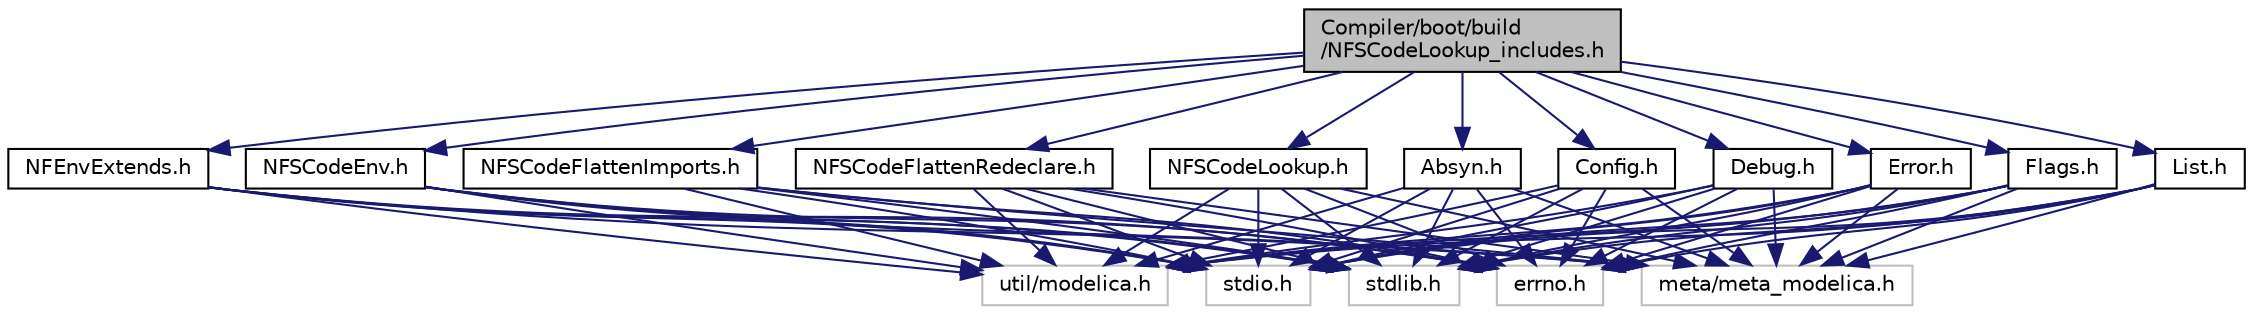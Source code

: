 digraph "Compiler/boot/build/NFSCodeLookup_includes.h"
{
  edge [fontname="Helvetica",fontsize="10",labelfontname="Helvetica",labelfontsize="10"];
  node [fontname="Helvetica",fontsize="10",shape=record];
  Node0 [label="Compiler/boot/build\l/NFSCodeLookup_includes.h",height=0.2,width=0.4,color="black", fillcolor="grey75", style="filled", fontcolor="black"];
  Node0 -> Node1 [color="midnightblue",fontsize="10",style="solid",fontname="Helvetica"];
  Node1 [label="Absyn.h",height=0.2,width=0.4,color="black", fillcolor="white", style="filled",URL="$dc/dbb/_absyn_8h.html"];
  Node1 -> Node2 [color="midnightblue",fontsize="10",style="solid",fontname="Helvetica"];
  Node2 [label="meta/meta_modelica.h",height=0.2,width=0.4,color="grey75", fillcolor="white", style="filled"];
  Node1 -> Node3 [color="midnightblue",fontsize="10",style="solid",fontname="Helvetica"];
  Node3 [label="util/modelica.h",height=0.2,width=0.4,color="grey75", fillcolor="white", style="filled"];
  Node1 -> Node4 [color="midnightblue",fontsize="10",style="solid",fontname="Helvetica"];
  Node4 [label="stdio.h",height=0.2,width=0.4,color="grey75", fillcolor="white", style="filled"];
  Node1 -> Node5 [color="midnightblue",fontsize="10",style="solid",fontname="Helvetica"];
  Node5 [label="stdlib.h",height=0.2,width=0.4,color="grey75", fillcolor="white", style="filled"];
  Node1 -> Node6 [color="midnightblue",fontsize="10",style="solid",fontname="Helvetica"];
  Node6 [label="errno.h",height=0.2,width=0.4,color="grey75", fillcolor="white", style="filled"];
  Node0 -> Node7 [color="midnightblue",fontsize="10",style="solid",fontname="Helvetica"];
  Node7 [label="Config.h",height=0.2,width=0.4,color="black", fillcolor="white", style="filled",URL="$d8/dc1/_compiler_2boot_2build_2config_8h.html"];
  Node7 -> Node2 [color="midnightblue",fontsize="10",style="solid",fontname="Helvetica"];
  Node7 -> Node3 [color="midnightblue",fontsize="10",style="solid",fontname="Helvetica"];
  Node7 -> Node4 [color="midnightblue",fontsize="10",style="solid",fontname="Helvetica"];
  Node7 -> Node5 [color="midnightblue",fontsize="10",style="solid",fontname="Helvetica"];
  Node7 -> Node6 [color="midnightblue",fontsize="10",style="solid",fontname="Helvetica"];
  Node0 -> Node8 [color="midnightblue",fontsize="10",style="solid",fontname="Helvetica"];
  Node8 [label="Debug.h",height=0.2,width=0.4,color="black", fillcolor="white", style="filled",URL="$d0/d4b/_debug_8h.html"];
  Node8 -> Node2 [color="midnightblue",fontsize="10",style="solid",fontname="Helvetica"];
  Node8 -> Node3 [color="midnightblue",fontsize="10",style="solid",fontname="Helvetica"];
  Node8 -> Node4 [color="midnightblue",fontsize="10",style="solid",fontname="Helvetica"];
  Node8 -> Node5 [color="midnightblue",fontsize="10",style="solid",fontname="Helvetica"];
  Node8 -> Node6 [color="midnightblue",fontsize="10",style="solid",fontname="Helvetica"];
  Node0 -> Node9 [color="midnightblue",fontsize="10",style="solid",fontname="Helvetica"];
  Node9 [label="Error.h",height=0.2,width=0.4,color="black", fillcolor="white", style="filled",URL="$df/d73/_error_8h.html"];
  Node9 -> Node2 [color="midnightblue",fontsize="10",style="solid",fontname="Helvetica"];
  Node9 -> Node3 [color="midnightblue",fontsize="10",style="solid",fontname="Helvetica"];
  Node9 -> Node4 [color="midnightblue",fontsize="10",style="solid",fontname="Helvetica"];
  Node9 -> Node5 [color="midnightblue",fontsize="10",style="solid",fontname="Helvetica"];
  Node9 -> Node6 [color="midnightblue",fontsize="10",style="solid",fontname="Helvetica"];
  Node0 -> Node10 [color="midnightblue",fontsize="10",style="solid",fontname="Helvetica"];
  Node10 [label="Flags.h",height=0.2,width=0.4,color="black", fillcolor="white", style="filled",URL="$dd/ded/_flags_8h.html"];
  Node10 -> Node2 [color="midnightblue",fontsize="10",style="solid",fontname="Helvetica"];
  Node10 -> Node3 [color="midnightblue",fontsize="10",style="solid",fontname="Helvetica"];
  Node10 -> Node4 [color="midnightblue",fontsize="10",style="solid",fontname="Helvetica"];
  Node10 -> Node5 [color="midnightblue",fontsize="10",style="solid",fontname="Helvetica"];
  Node10 -> Node6 [color="midnightblue",fontsize="10",style="solid",fontname="Helvetica"];
  Node0 -> Node11 [color="midnightblue",fontsize="10",style="solid",fontname="Helvetica"];
  Node11 [label="List.h",height=0.2,width=0.4,color="black", fillcolor="white", style="filled",URL="$d7/d97/_compiler_2boot_2build_2list_8h.html"];
  Node11 -> Node2 [color="midnightblue",fontsize="10",style="solid",fontname="Helvetica"];
  Node11 -> Node3 [color="midnightblue",fontsize="10",style="solid",fontname="Helvetica"];
  Node11 -> Node4 [color="midnightblue",fontsize="10",style="solid",fontname="Helvetica"];
  Node11 -> Node5 [color="midnightblue",fontsize="10",style="solid",fontname="Helvetica"];
  Node11 -> Node6 [color="midnightblue",fontsize="10",style="solid",fontname="Helvetica"];
  Node0 -> Node12 [color="midnightblue",fontsize="10",style="solid",fontname="Helvetica"];
  Node12 [label="NFEnvExtends.h",height=0.2,width=0.4,color="black", fillcolor="white", style="filled",URL="$df/d5f/_n_f_env_extends_8h.html"];
  Node12 -> Node2 [color="midnightblue",fontsize="10",style="solid",fontname="Helvetica"];
  Node12 -> Node3 [color="midnightblue",fontsize="10",style="solid",fontname="Helvetica"];
  Node12 -> Node4 [color="midnightblue",fontsize="10",style="solid",fontname="Helvetica"];
  Node12 -> Node5 [color="midnightblue",fontsize="10",style="solid",fontname="Helvetica"];
  Node12 -> Node6 [color="midnightblue",fontsize="10",style="solid",fontname="Helvetica"];
  Node0 -> Node13 [color="midnightblue",fontsize="10",style="solid",fontname="Helvetica"];
  Node13 [label="NFSCodeEnv.h",height=0.2,width=0.4,color="black", fillcolor="white", style="filled",URL="$d2/d0a/_n_f_s_code_env_8h.html"];
  Node13 -> Node2 [color="midnightblue",fontsize="10",style="solid",fontname="Helvetica"];
  Node13 -> Node3 [color="midnightblue",fontsize="10",style="solid",fontname="Helvetica"];
  Node13 -> Node4 [color="midnightblue",fontsize="10",style="solid",fontname="Helvetica"];
  Node13 -> Node5 [color="midnightblue",fontsize="10",style="solid",fontname="Helvetica"];
  Node13 -> Node6 [color="midnightblue",fontsize="10",style="solid",fontname="Helvetica"];
  Node0 -> Node14 [color="midnightblue",fontsize="10",style="solid",fontname="Helvetica"];
  Node14 [label="NFSCodeFlattenImports.h",height=0.2,width=0.4,color="black", fillcolor="white", style="filled",URL="$d8/db4/_n_f_s_code_flatten_imports_8h.html"];
  Node14 -> Node2 [color="midnightblue",fontsize="10",style="solid",fontname="Helvetica"];
  Node14 -> Node3 [color="midnightblue",fontsize="10",style="solid",fontname="Helvetica"];
  Node14 -> Node4 [color="midnightblue",fontsize="10",style="solid",fontname="Helvetica"];
  Node14 -> Node5 [color="midnightblue",fontsize="10",style="solid",fontname="Helvetica"];
  Node14 -> Node6 [color="midnightblue",fontsize="10",style="solid",fontname="Helvetica"];
  Node0 -> Node15 [color="midnightblue",fontsize="10",style="solid",fontname="Helvetica"];
  Node15 [label="NFSCodeFlattenRedeclare.h",height=0.2,width=0.4,color="black", fillcolor="white", style="filled",URL="$d3/d50/_n_f_s_code_flatten_redeclare_8h.html"];
  Node15 -> Node2 [color="midnightblue",fontsize="10",style="solid",fontname="Helvetica"];
  Node15 -> Node3 [color="midnightblue",fontsize="10",style="solid",fontname="Helvetica"];
  Node15 -> Node4 [color="midnightblue",fontsize="10",style="solid",fontname="Helvetica"];
  Node15 -> Node5 [color="midnightblue",fontsize="10",style="solid",fontname="Helvetica"];
  Node15 -> Node6 [color="midnightblue",fontsize="10",style="solid",fontname="Helvetica"];
  Node0 -> Node16 [color="midnightblue",fontsize="10",style="solid",fontname="Helvetica"];
  Node16 [label="NFSCodeLookup.h",height=0.2,width=0.4,color="black", fillcolor="white", style="filled",URL="$dd/d2b/_n_f_s_code_lookup_8h.html"];
  Node16 -> Node2 [color="midnightblue",fontsize="10",style="solid",fontname="Helvetica"];
  Node16 -> Node3 [color="midnightblue",fontsize="10",style="solid",fontname="Helvetica"];
  Node16 -> Node4 [color="midnightblue",fontsize="10",style="solid",fontname="Helvetica"];
  Node16 -> Node5 [color="midnightblue",fontsize="10",style="solid",fontname="Helvetica"];
  Node16 -> Node6 [color="midnightblue",fontsize="10",style="solid",fontname="Helvetica"];
}
